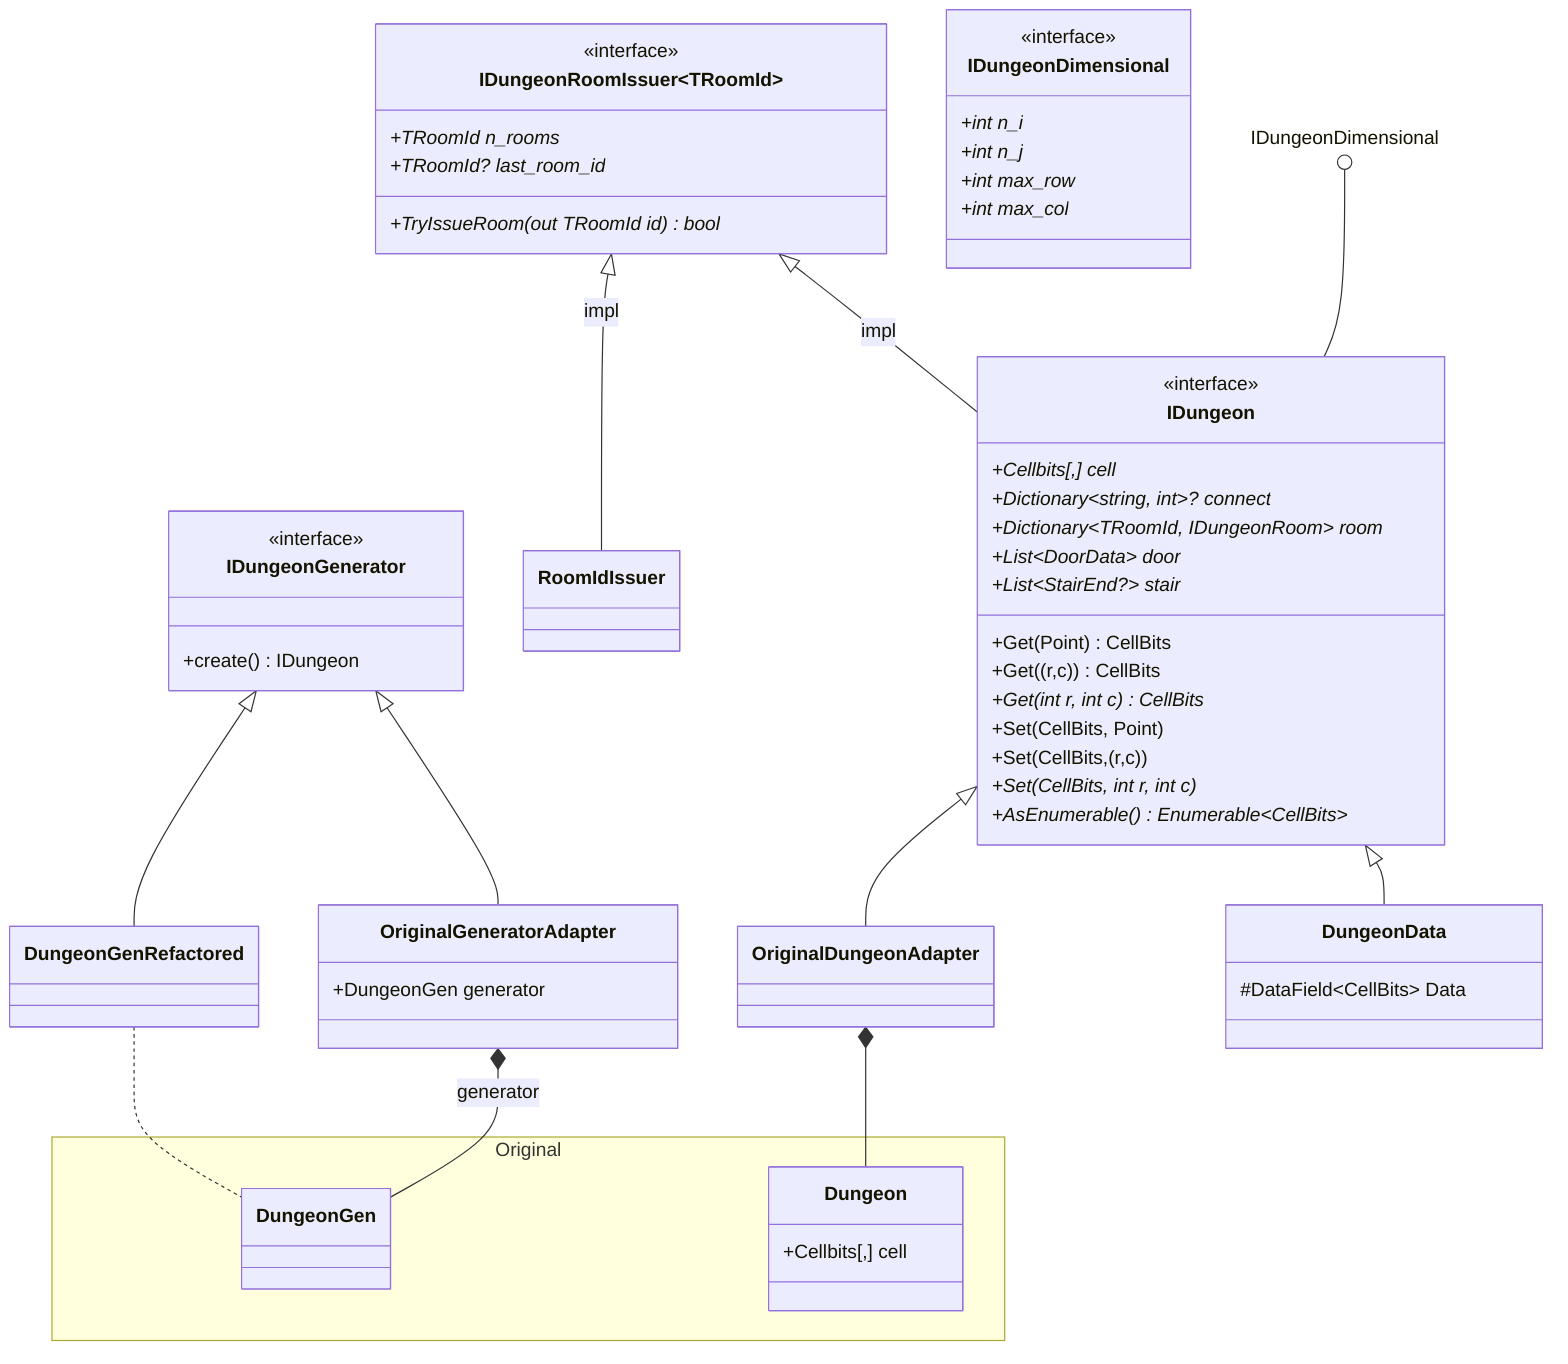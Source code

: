 classDiagram
    namespace Original {
        class Dungeon {
            +Cellbits[,] cell
        }
        class DungeonGen
    }
    class IDungeonGenerator{
        <<interface>> 
        +create() IDungeon
    } 

    class DungeonGenRefactored
    IDungeonGenerator <|-- DungeonGenRefactored

    class OriginalGeneratorAdapter{
        +DungeonGen generator
    }
    IDungeonGenerator <|-- OriginalGeneratorAdapter
    OriginalGeneratorAdapter *-- DungeonGen : generator

    DungeonGenRefactored..DungeonGen

    IDungeonRoomIssuer~TRoomId~ <|-- RoomIdIssuer : impl
    class IDungeonRoomIssuer~TRoomId~{
        <<interface>>
        +TRoomId n_rooms *
        +TRoomId? last_room_id *
        +TryIssueRoom(out TRoomId id) bool *
    }
    class IDungeonDimensional{
        <<interface>>
        +int n_i *
        +int n_j *
        +int max_row *
        +int max_col *
    }

    IDungeonDimensional ()-- IDungeon
    IDungeonRoomIssuer~TRoomId~ <|-- IDungeon :impl
    class IDungeon{
        <<interface>>
        +Cellbits[,] cell *
        +Dictionary~string, int~? connect *
        +Dictionary~TRoomId, IDungeonRoom~ room *
        +List~DoorData~ door *
        +List~StairEnd?~ stair *

        +Get(Point) CellBits
        +Get((r,c)) CellBits
        +Get(int r, int c) CellBits *
        +Set(CellBits, Point)
        +Set(CellBits, (r,c))
        +Set(CellBits, int r, int c) *
        +AsEnumerable() Enumerable~CellBits~ *
    }
    class OriginalDungeonAdapter{

    }
    OriginalDungeonAdapter *-- Dungeon

    IDungeon <|-- OriginalDungeonAdapter
    IDungeon <|-- DungeonData
    class DungeonData{
        #DataField~CellBits~ Data
    }